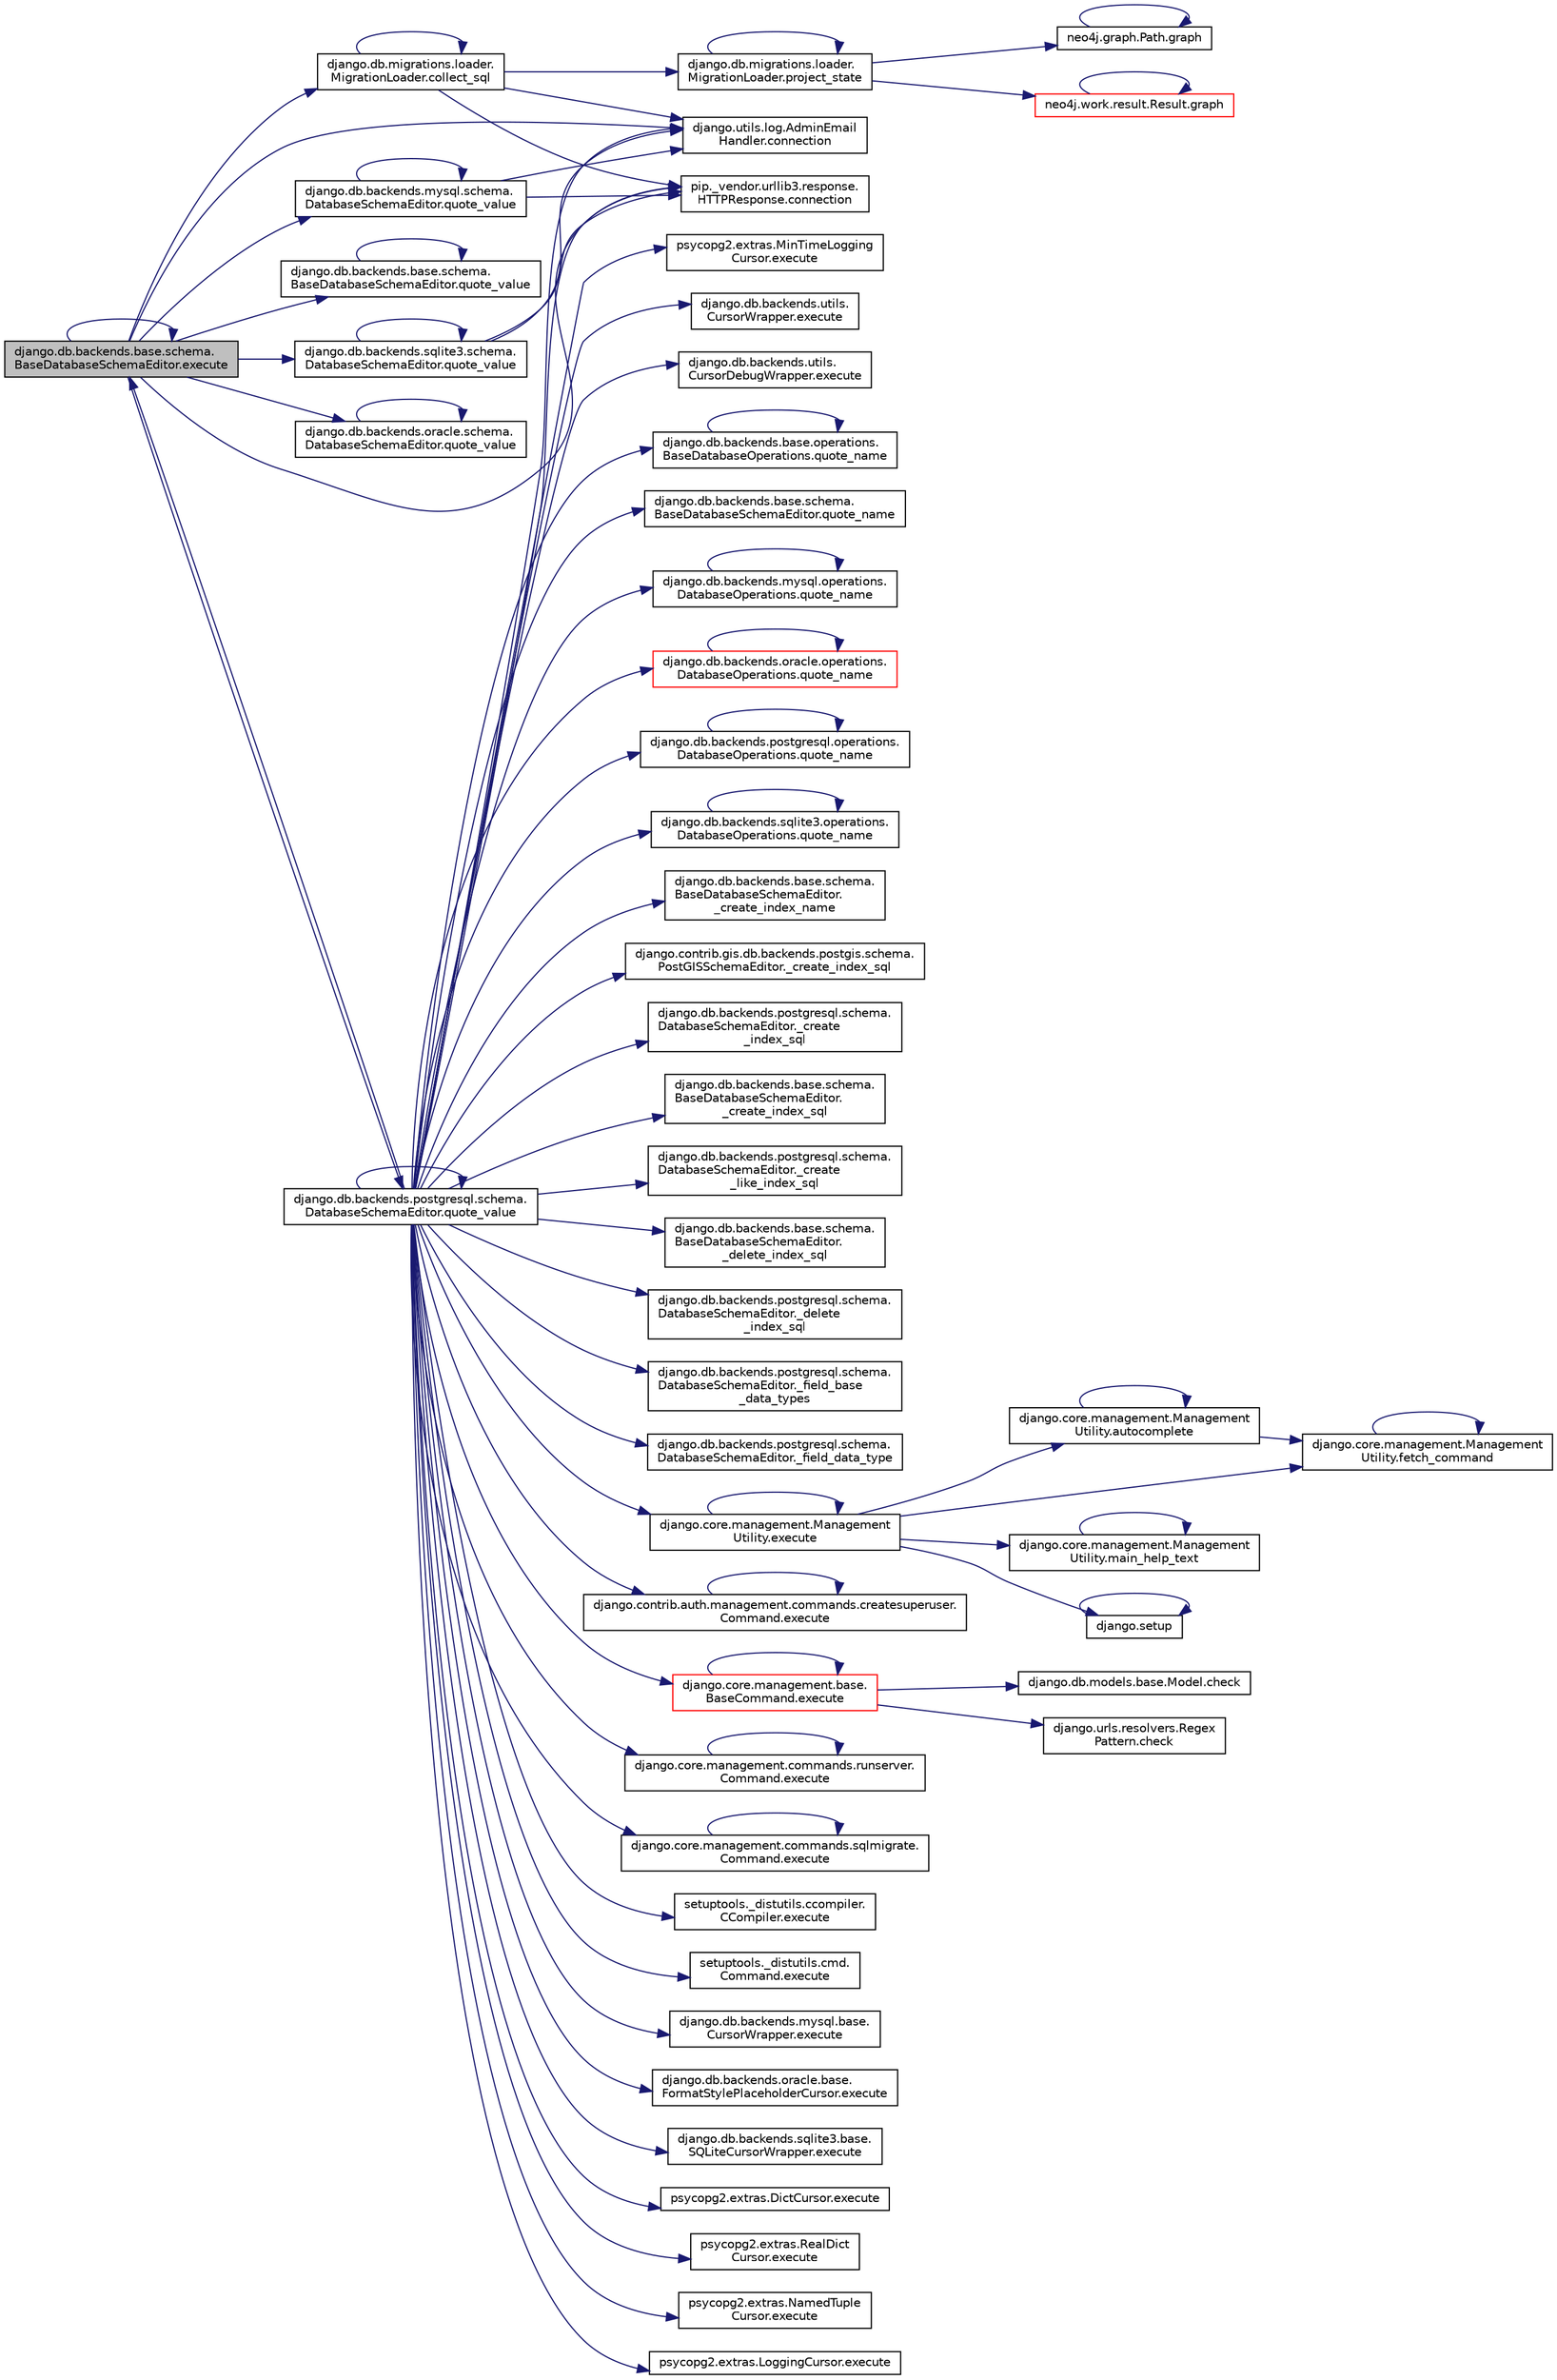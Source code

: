 digraph "django.db.backends.base.schema.BaseDatabaseSchemaEditor.execute"
{
 // LATEX_PDF_SIZE
  edge [fontname="Helvetica",fontsize="10",labelfontname="Helvetica",labelfontsize="10"];
  node [fontname="Helvetica",fontsize="10",shape=record];
  rankdir="LR";
  Node1 [label="django.db.backends.base.schema.\lBaseDatabaseSchemaEditor.execute",height=0.2,width=0.4,color="black", fillcolor="grey75", style="filled", fontcolor="black",tooltip=" "];
  Node1 -> Node2 [color="midnightblue",fontsize="10",style="solid",fontname="Helvetica"];
  Node2 [label="django.db.migrations.loader.\lMigrationLoader.collect_sql",height=0.2,width=0.4,color="black", fillcolor="white", style="filled",URL="$db/d6c/classdjango_1_1db_1_1migrations_1_1loader_1_1_migration_loader.html#ab38b606ddee759101da2d8fec3d32471",tooltip=" "];
  Node2 -> Node2 [color="midnightblue",fontsize="10",style="solid",fontname="Helvetica"];
  Node2 -> Node3 [color="midnightblue",fontsize="10",style="solid",fontname="Helvetica"];
  Node3 [label="django.utils.log.AdminEmail\lHandler.connection",height=0.2,width=0.4,color="black", fillcolor="white", style="filled",URL="$d9/d6a/classdjango_1_1utils_1_1log_1_1_admin_email_handler.html#a07baeac3b7b8c28175cfd3a4a55ba9b5",tooltip=" "];
  Node2 -> Node4 [color="midnightblue",fontsize="10",style="solid",fontname="Helvetica"];
  Node4 [label="pip._vendor.urllib3.response.\lHTTPResponse.connection",height=0.2,width=0.4,color="black", fillcolor="white", style="filled",URL="$dd/d5a/classpip_1_1__vendor_1_1urllib3_1_1response_1_1_h_t_t_p_response.html#a27a88449c366048b39e0a46f78381f1a",tooltip=" "];
  Node2 -> Node5 [color="midnightblue",fontsize="10",style="solid",fontname="Helvetica"];
  Node5 [label="django.db.migrations.loader.\lMigrationLoader.project_state",height=0.2,width=0.4,color="black", fillcolor="white", style="filled",URL="$db/d6c/classdjango_1_1db_1_1migrations_1_1loader_1_1_migration_loader.html#a161a4152fbaedd2acd67a729033a0cc5",tooltip=" "];
  Node5 -> Node6 [color="midnightblue",fontsize="10",style="solid",fontname="Helvetica"];
  Node6 [label="neo4j.graph.Path.graph",height=0.2,width=0.4,color="black", fillcolor="white", style="filled",URL="$d7/d5d/classneo4j_1_1graph_1_1_path.html#a4f94729b6454760ef9df1347afa6698d",tooltip=" "];
  Node6 -> Node6 [color="midnightblue",fontsize="10",style="solid",fontname="Helvetica"];
  Node5 -> Node7 [color="midnightblue",fontsize="10",style="solid",fontname="Helvetica"];
  Node7 [label="neo4j.work.result.Result.graph",height=0.2,width=0.4,color="red", fillcolor="white", style="filled",URL="$d6/d93/classneo4j_1_1work_1_1result_1_1_result.html#a0f9b3fbf831dee83a35665d09ae6fd97",tooltip=" "];
  Node7 -> Node7 [color="midnightblue",fontsize="10",style="solid",fontname="Helvetica"];
  Node5 -> Node5 [color="midnightblue",fontsize="10",style="solid",fontname="Helvetica"];
  Node1 -> Node3 [color="midnightblue",fontsize="10",style="solid",fontname="Helvetica"];
  Node1 -> Node4 [color="midnightblue",fontsize="10",style="solid",fontname="Helvetica"];
  Node1 -> Node1 [color="midnightblue",fontsize="10",style="solid",fontname="Helvetica"];
  Node1 -> Node9 [color="midnightblue",fontsize="10",style="solid",fontname="Helvetica"];
  Node9 [label="django.db.backends.base.schema.\lBaseDatabaseSchemaEditor.quote_value",height=0.2,width=0.4,color="black", fillcolor="white", style="filled",URL="$d7/d55/classdjango_1_1db_1_1backends_1_1base_1_1schema_1_1_base_database_schema_editor.html#a48f89e74fee8b27ffe9b8b853ddc87e1",tooltip=" "];
  Node9 -> Node9 [color="midnightblue",fontsize="10",style="solid",fontname="Helvetica"];
  Node1 -> Node10 [color="midnightblue",fontsize="10",style="solid",fontname="Helvetica"];
  Node10 [label="django.db.backends.mysql.schema.\lDatabaseSchemaEditor.quote_value",height=0.2,width=0.4,color="black", fillcolor="white", style="filled",URL="$d7/d2a/classdjango_1_1db_1_1backends_1_1mysql_1_1schema_1_1_database_schema_editor.html#a8b9561cbd589698869c461aa144c6bcc",tooltip=" "];
  Node10 -> Node3 [color="midnightblue",fontsize="10",style="solid",fontname="Helvetica"];
  Node10 -> Node4 [color="midnightblue",fontsize="10",style="solid",fontname="Helvetica"];
  Node10 -> Node10 [color="midnightblue",fontsize="10",style="solid",fontname="Helvetica"];
  Node1 -> Node11 [color="midnightblue",fontsize="10",style="solid",fontname="Helvetica"];
  Node11 [label="django.db.backends.oracle.schema.\lDatabaseSchemaEditor.quote_value",height=0.2,width=0.4,color="black", fillcolor="white", style="filled",URL="$d7/db6/classdjango_1_1db_1_1backends_1_1oracle_1_1schema_1_1_database_schema_editor.html#a810e4b1b226bab293e110c4b2ba62923",tooltip=" "];
  Node11 -> Node11 [color="midnightblue",fontsize="10",style="solid",fontname="Helvetica"];
  Node1 -> Node12 [color="midnightblue",fontsize="10",style="solid",fontname="Helvetica"];
  Node12 [label="django.db.backends.postgresql.schema.\lDatabaseSchemaEditor.quote_value",height=0.2,width=0.4,color="black", fillcolor="white", style="filled",URL="$d9/d06/classdjango_1_1db_1_1backends_1_1postgresql_1_1schema_1_1_database_schema_editor.html#ac374563bbc58b6159d7d99d9d521fd46",tooltip=" "];
  Node12 -> Node13 [color="midnightblue",fontsize="10",style="solid",fontname="Helvetica"];
  Node13 [label="django.db.backends.base.schema.\lBaseDatabaseSchemaEditor.\l_create_index_name",height=0.2,width=0.4,color="black", fillcolor="white", style="filled",URL="$d7/d55/classdjango_1_1db_1_1backends_1_1base_1_1schema_1_1_base_database_schema_editor.html#ab245646e253d3c9cb283a888f9332fe7",tooltip=" "];
  Node12 -> Node14 [color="midnightblue",fontsize="10",style="solid",fontname="Helvetica"];
  Node14 [label="django.contrib.gis.db.backends.postgis.schema.\lPostGISSchemaEditor._create_index_sql",height=0.2,width=0.4,color="black", fillcolor="white", style="filled",URL="$d1/d2f/classdjango_1_1contrib_1_1gis_1_1db_1_1backends_1_1postgis_1_1schema_1_1_post_g_i_s_schema_editor.html#aa9b5de305eb1122e008e0a390a342152",tooltip=" "];
  Node12 -> Node15 [color="midnightblue",fontsize="10",style="solid",fontname="Helvetica"];
  Node15 [label="django.db.backends.postgresql.schema.\lDatabaseSchemaEditor._create\l_index_sql",height=0.2,width=0.4,color="black", fillcolor="white", style="filled",URL="$d9/d06/classdjango_1_1db_1_1backends_1_1postgresql_1_1schema_1_1_database_schema_editor.html#a564efa213250ded3285dbae8a87404fd",tooltip=" "];
  Node12 -> Node16 [color="midnightblue",fontsize="10",style="solid",fontname="Helvetica"];
  Node16 [label="django.db.backends.base.schema.\lBaseDatabaseSchemaEditor.\l_create_index_sql",height=0.2,width=0.4,color="black", fillcolor="white", style="filled",URL="$d7/d55/classdjango_1_1db_1_1backends_1_1base_1_1schema_1_1_base_database_schema_editor.html#aa5627571ccc7e1bfea80f994fd585f97",tooltip=" "];
  Node12 -> Node17 [color="midnightblue",fontsize="10",style="solid",fontname="Helvetica"];
  Node17 [label="django.db.backends.postgresql.schema.\lDatabaseSchemaEditor._create\l_like_index_sql",height=0.2,width=0.4,color="black", fillcolor="white", style="filled",URL="$d9/d06/classdjango_1_1db_1_1backends_1_1postgresql_1_1schema_1_1_database_schema_editor.html#a33fb815ff38660289720aabba79e0ae9",tooltip=" "];
  Node12 -> Node18 [color="midnightblue",fontsize="10",style="solid",fontname="Helvetica"];
  Node18 [label="django.db.backends.base.schema.\lBaseDatabaseSchemaEditor.\l_delete_index_sql",height=0.2,width=0.4,color="black", fillcolor="white", style="filled",URL="$d7/d55/classdjango_1_1db_1_1backends_1_1base_1_1schema_1_1_base_database_schema_editor.html#a9596b92cc4e0d9c6e7b2e210b8a429eb",tooltip=" "];
  Node12 -> Node19 [color="midnightblue",fontsize="10",style="solid",fontname="Helvetica"];
  Node19 [label="django.db.backends.postgresql.schema.\lDatabaseSchemaEditor._delete\l_index_sql",height=0.2,width=0.4,color="black", fillcolor="white", style="filled",URL="$d9/d06/classdjango_1_1db_1_1backends_1_1postgresql_1_1schema_1_1_database_schema_editor.html#a0f7986c2f1d8d928e58d71c4efe679ed",tooltip=" "];
  Node12 -> Node20 [color="midnightblue",fontsize="10",style="solid",fontname="Helvetica"];
  Node20 [label="django.db.backends.postgresql.schema.\lDatabaseSchemaEditor._field_base\l_data_types",height=0.2,width=0.4,color="black", fillcolor="white", style="filled",URL="$d9/d06/classdjango_1_1db_1_1backends_1_1postgresql_1_1schema_1_1_database_schema_editor.html#a08af1393a62c7e440b3ea69e88d9487d",tooltip=" "];
  Node12 -> Node21 [color="midnightblue",fontsize="10",style="solid",fontname="Helvetica"];
  Node21 [label="django.db.backends.postgresql.schema.\lDatabaseSchemaEditor._field_data_type",height=0.2,width=0.4,color="black", fillcolor="white", style="filled",URL="$d9/d06/classdjango_1_1db_1_1backends_1_1postgresql_1_1schema_1_1_database_schema_editor.html#ad465616527e85e83155db9cbd12ff20d",tooltip=" "];
  Node12 -> Node3 [color="midnightblue",fontsize="10",style="solid",fontname="Helvetica"];
  Node12 -> Node4 [color="midnightblue",fontsize="10",style="solid",fontname="Helvetica"];
  Node12 -> Node22 [color="midnightblue",fontsize="10",style="solid",fontname="Helvetica"];
  Node22 [label="django.core.management.Management\lUtility.execute",height=0.2,width=0.4,color="black", fillcolor="white", style="filled",URL="$dd/dbf/classdjango_1_1core_1_1management_1_1_management_utility.html#a0ce04752f34bec18d58356f1bda05b74",tooltip=" "];
  Node22 -> Node23 [color="midnightblue",fontsize="10",style="solid",fontname="Helvetica"];
  Node23 [label="django.core.management.Management\lUtility.autocomplete",height=0.2,width=0.4,color="black", fillcolor="white", style="filled",URL="$dd/dbf/classdjango_1_1core_1_1management_1_1_management_utility.html#a27cf35c93ef6b4bbfeb562aa44284f29",tooltip=" "];
  Node23 -> Node23 [color="midnightblue",fontsize="10",style="solid",fontname="Helvetica"];
  Node23 -> Node24 [color="midnightblue",fontsize="10",style="solid",fontname="Helvetica"];
  Node24 [label="django.core.management.Management\lUtility.fetch_command",height=0.2,width=0.4,color="black", fillcolor="white", style="filled",URL="$dd/dbf/classdjango_1_1core_1_1management_1_1_management_utility.html#ad950c814ba4ec750697ad0c3abe16015",tooltip=" "];
  Node24 -> Node24 [color="midnightblue",fontsize="10",style="solid",fontname="Helvetica"];
  Node22 -> Node22 [color="midnightblue",fontsize="10",style="solid",fontname="Helvetica"];
  Node22 -> Node24 [color="midnightblue",fontsize="10",style="solid",fontname="Helvetica"];
  Node22 -> Node25 [color="midnightblue",fontsize="10",style="solid",fontname="Helvetica"];
  Node25 [label="django.core.management.Management\lUtility.main_help_text",height=0.2,width=0.4,color="black", fillcolor="white", style="filled",URL="$dd/dbf/classdjango_1_1core_1_1management_1_1_management_utility.html#a072b20f8b27c6b24d7ba1c5c0f5336d5",tooltip=" "];
  Node25 -> Node25 [color="midnightblue",fontsize="10",style="solid",fontname="Helvetica"];
  Node22 -> Node26 [color="midnightblue",fontsize="10",style="solid",fontname="Helvetica"];
  Node26 [label="django.setup",height=0.2,width=0.4,color="black", fillcolor="white", style="filled",URL="$d6/dd8/namespacedjango.html#ab9142626e5511e33ce016b26438f6f2d",tooltip=" "];
  Node26 -> Node26 [color="midnightblue",fontsize="10",style="solid",fontname="Helvetica"];
  Node12 -> Node27 [color="midnightblue",fontsize="10",style="solid",fontname="Helvetica"];
  Node27 [label="django.contrib.auth.management.commands.createsuperuser.\lCommand.execute",height=0.2,width=0.4,color="black", fillcolor="white", style="filled",URL="$d7/d51/classdjango_1_1contrib_1_1auth_1_1management_1_1commands_1_1createsuperuser_1_1_command.html#ac58857ddf6131c17f95cee20e304d97b",tooltip=" "];
  Node27 -> Node27 [color="midnightblue",fontsize="10",style="solid",fontname="Helvetica"];
  Node12 -> Node28 [color="midnightblue",fontsize="10",style="solid",fontname="Helvetica"];
  Node28 [label="django.core.management.base.\lBaseCommand.execute",height=0.2,width=0.4,color="red", fillcolor="white", style="filled",URL="$db/da3/classdjango_1_1core_1_1management_1_1base_1_1_base_command.html#a900029c213c1456bbd6f8e5b8ead2201",tooltip=" "];
  Node28 -> Node29 [color="midnightblue",fontsize="10",style="solid",fontname="Helvetica"];
  Node29 [label="django.db.models.base.Model.check",height=0.2,width=0.4,color="black", fillcolor="white", style="filled",URL="$da/d39/classdjango_1_1db_1_1models_1_1base_1_1_model.html#a304e3349914d12511b57a69839bfe61e",tooltip=" "];
  Node28 -> Node30 [color="midnightblue",fontsize="10",style="solid",fontname="Helvetica"];
  Node30 [label="django.urls.resolvers.Regex\lPattern.check",height=0.2,width=0.4,color="black", fillcolor="white", style="filled",URL="$de/dca/classdjango_1_1urls_1_1resolvers_1_1_regex_pattern.html#a58f6bbf5529d59022846d5c88f3bbd17",tooltip=" "];
  Node28 -> Node28 [color="midnightblue",fontsize="10",style="solid",fontname="Helvetica"];
  Node12 -> Node2575 [color="midnightblue",fontsize="10",style="solid",fontname="Helvetica"];
  Node2575 [label="django.core.management.commands.runserver.\lCommand.execute",height=0.2,width=0.4,color="black", fillcolor="white", style="filled",URL="$d7/de0/classdjango_1_1core_1_1management_1_1commands_1_1runserver_1_1_command.html#a715bfb079726baeadd606f17cb81ce68",tooltip=" "];
  Node2575 -> Node2575 [color="midnightblue",fontsize="10",style="solid",fontname="Helvetica"];
  Node12 -> Node2576 [color="midnightblue",fontsize="10",style="solid",fontname="Helvetica"];
  Node2576 [label="django.core.management.commands.sqlmigrate.\lCommand.execute",height=0.2,width=0.4,color="black", fillcolor="white", style="filled",URL="$d0/d74/classdjango_1_1core_1_1management_1_1commands_1_1sqlmigrate_1_1_command.html#a3393528eaa1c0fe61783f0f68b866ca6",tooltip=" "];
  Node2576 -> Node2576 [color="midnightblue",fontsize="10",style="solid",fontname="Helvetica"];
  Node12 -> Node2577 [color="midnightblue",fontsize="10",style="solid",fontname="Helvetica"];
  Node2577 [label="setuptools._distutils.ccompiler.\lCCompiler.execute",height=0.2,width=0.4,color="black", fillcolor="white", style="filled",URL="$d0/daa/classsetuptools_1_1__distutils_1_1ccompiler_1_1_c_compiler.html#a059c30925767dc96430ad63008871ac1",tooltip=" "];
  Node12 -> Node2578 [color="midnightblue",fontsize="10",style="solid",fontname="Helvetica"];
  Node2578 [label="setuptools._distutils.cmd.\lCommand.execute",height=0.2,width=0.4,color="black", fillcolor="white", style="filled",URL="$dd/df5/classsetuptools_1_1__distutils_1_1cmd_1_1_command.html#aa15b5cefcab5f7c3de4f87976d647744",tooltip=" "];
  Node12 -> Node2579 [color="midnightblue",fontsize="10",style="solid",fontname="Helvetica"];
  Node2579 [label="django.db.backends.mysql.base.\lCursorWrapper.execute",height=0.2,width=0.4,color="black", fillcolor="white", style="filled",URL="$de/d61/classdjango_1_1db_1_1backends_1_1mysql_1_1base_1_1_cursor_wrapper.html#a8df9e0e654602d65023eedf23e91cbf8",tooltip=" "];
  Node12 -> Node2580 [color="midnightblue",fontsize="10",style="solid",fontname="Helvetica"];
  Node2580 [label="django.db.backends.oracle.base.\lFormatStylePlaceholderCursor.execute",height=0.2,width=0.4,color="black", fillcolor="white", style="filled",URL="$d5/daa/classdjango_1_1db_1_1backends_1_1oracle_1_1base_1_1_format_style_placeholder_cursor.html#a71fe93bed5ba6477dc1b7bc2488037e9",tooltip=" "];
  Node12 -> Node2581 [color="midnightblue",fontsize="10",style="solid",fontname="Helvetica"];
  Node2581 [label="django.db.backends.sqlite3.base.\lSQLiteCursorWrapper.execute",height=0.2,width=0.4,color="black", fillcolor="white", style="filled",URL="$d6/dbf/classdjango_1_1db_1_1backends_1_1sqlite3_1_1base_1_1_s_q_lite_cursor_wrapper.html#a35e15973415d4434eb773f8163ab371f",tooltip=" "];
  Node12 -> Node2582 [color="midnightblue",fontsize="10",style="solid",fontname="Helvetica"];
  Node2582 [label="psycopg2.extras.DictCursor.execute",height=0.2,width=0.4,color="black", fillcolor="white", style="filled",URL="$d7/d15/classpsycopg2_1_1extras_1_1_dict_cursor.html#ad9efe2b44abb6d5b6014f6a3a12c3dcf",tooltip=" "];
  Node12 -> Node2583 [color="midnightblue",fontsize="10",style="solid",fontname="Helvetica"];
  Node2583 [label="psycopg2.extras.RealDict\lCursor.execute",height=0.2,width=0.4,color="black", fillcolor="white", style="filled",URL="$d7/dd8/classpsycopg2_1_1extras_1_1_real_dict_cursor.html#a108e4fee763a62f75766fb658f0dd45b",tooltip=" "];
  Node12 -> Node2584 [color="midnightblue",fontsize="10",style="solid",fontname="Helvetica"];
  Node2584 [label="psycopg2.extras.NamedTuple\lCursor.execute",height=0.2,width=0.4,color="black", fillcolor="white", style="filled",URL="$df/dd4/classpsycopg2_1_1extras_1_1_named_tuple_cursor.html#a5012e86f568b964ea64ab0dfc8c267a4",tooltip=" "];
  Node12 -> Node2585 [color="midnightblue",fontsize="10",style="solid",fontname="Helvetica"];
  Node2585 [label="psycopg2.extras.LoggingCursor.execute",height=0.2,width=0.4,color="black", fillcolor="white", style="filled",URL="$d3/de0/classpsycopg2_1_1extras_1_1_logging_cursor.html#a71b2977057eb3bec2aef9d785b014a6d",tooltip=" "];
  Node12 -> Node2586 [color="midnightblue",fontsize="10",style="solid",fontname="Helvetica"];
  Node2586 [label="psycopg2.extras.MinTimeLogging\lCursor.execute",height=0.2,width=0.4,color="black", fillcolor="white", style="filled",URL="$d7/d45/classpsycopg2_1_1extras_1_1_min_time_logging_cursor.html#a4d611bdc2deb502d0a14c3139ad5349a",tooltip=" "];
  Node12 -> Node1 [color="midnightblue",fontsize="10",style="solid",fontname="Helvetica"];
  Node12 -> Node2587 [color="midnightblue",fontsize="10",style="solid",fontname="Helvetica"];
  Node2587 [label="django.db.backends.utils.\lCursorWrapper.execute",height=0.2,width=0.4,color="black", fillcolor="white", style="filled",URL="$da/d95/classdjango_1_1db_1_1backends_1_1utils_1_1_cursor_wrapper.html#a20377aa919c13487444fc89beaf54cba",tooltip=" "];
  Node12 -> Node2588 [color="midnightblue",fontsize="10",style="solid",fontname="Helvetica"];
  Node2588 [label="django.db.backends.utils.\lCursorDebugWrapper.execute",height=0.2,width=0.4,color="black", fillcolor="white", style="filled",URL="$d2/d87/classdjango_1_1db_1_1backends_1_1utils_1_1_cursor_debug_wrapper.html#a2553a002bec41b4c345c435fe8a44ff6",tooltip=" "];
  Node12 -> Node5519 [color="midnightblue",fontsize="10",style="solid",fontname="Helvetica"];
  Node5519 [label="django.db.backends.base.operations.\lBaseDatabaseOperations.quote_name",height=0.2,width=0.4,color="black", fillcolor="white", style="filled",URL="$dd/dc3/classdjango_1_1db_1_1backends_1_1base_1_1operations_1_1_base_database_operations.html#a1317b39ef52de75f263c05a7e9a77323",tooltip=" "];
  Node5519 -> Node5519 [color="midnightblue",fontsize="10",style="solid",fontname="Helvetica"];
  Node12 -> Node5520 [color="midnightblue",fontsize="10",style="solid",fontname="Helvetica"];
  Node5520 [label="django.db.backends.base.schema.\lBaseDatabaseSchemaEditor.quote_name",height=0.2,width=0.4,color="black", fillcolor="white", style="filled",URL="$d7/d55/classdjango_1_1db_1_1backends_1_1base_1_1schema_1_1_base_database_schema_editor.html#ae84ebd5d3b095cb3433d2d7ce1c2e4e7",tooltip=" "];
  Node12 -> Node5521 [color="midnightblue",fontsize="10",style="solid",fontname="Helvetica"];
  Node5521 [label="django.db.backends.mysql.operations.\lDatabaseOperations.quote_name",height=0.2,width=0.4,color="black", fillcolor="white", style="filled",URL="$d6/d0c/classdjango_1_1db_1_1backends_1_1mysql_1_1operations_1_1_database_operations.html#a7584036904817b70a1483201fee4b31c",tooltip=" "];
  Node5521 -> Node5521 [color="midnightblue",fontsize="10",style="solid",fontname="Helvetica"];
  Node12 -> Node5522 [color="midnightblue",fontsize="10",style="solid",fontname="Helvetica"];
  Node5522 [label="django.db.backends.oracle.operations.\lDatabaseOperations.quote_name",height=0.2,width=0.4,color="red", fillcolor="white", style="filled",URL="$da/dc4/classdjango_1_1db_1_1backends_1_1oracle_1_1operations_1_1_database_operations.html#af2f72bca418dacfb0ec7c04a36ba1866",tooltip=" "];
  Node5522 -> Node5522 [color="midnightblue",fontsize="10",style="solid",fontname="Helvetica"];
  Node12 -> Node5528 [color="midnightblue",fontsize="10",style="solid",fontname="Helvetica"];
  Node5528 [label="django.db.backends.postgresql.operations.\lDatabaseOperations.quote_name",height=0.2,width=0.4,color="black", fillcolor="white", style="filled",URL="$df/d25/classdjango_1_1db_1_1backends_1_1postgresql_1_1operations_1_1_database_operations.html#aa7d4385eb15e3368465fe5fd816c9c1f",tooltip=" "];
  Node5528 -> Node5528 [color="midnightblue",fontsize="10",style="solid",fontname="Helvetica"];
  Node12 -> Node5529 [color="midnightblue",fontsize="10",style="solid",fontname="Helvetica"];
  Node5529 [label="django.db.backends.sqlite3.operations.\lDatabaseOperations.quote_name",height=0.2,width=0.4,color="black", fillcolor="white", style="filled",URL="$da/d34/classdjango_1_1db_1_1backends_1_1sqlite3_1_1operations_1_1_database_operations.html#a5dc666b9fb16a53d22e56e447558d8dd",tooltip=" "];
  Node5529 -> Node5529 [color="midnightblue",fontsize="10",style="solid",fontname="Helvetica"];
  Node12 -> Node12 [color="midnightblue",fontsize="10",style="solid",fontname="Helvetica"];
  Node1 -> Node5530 [color="midnightblue",fontsize="10",style="solid",fontname="Helvetica"];
  Node5530 [label="django.db.backends.sqlite3.schema.\lDatabaseSchemaEditor.quote_value",height=0.2,width=0.4,color="black", fillcolor="white", style="filled",URL="$d0/dfb/classdjango_1_1db_1_1backends_1_1sqlite3_1_1schema_1_1_database_schema_editor.html#ae95f4a68fc71069ec7bf71a53472e29f",tooltip=" "];
  Node5530 -> Node3 [color="midnightblue",fontsize="10",style="solid",fontname="Helvetica"];
  Node5530 -> Node4 [color="midnightblue",fontsize="10",style="solid",fontname="Helvetica"];
  Node5530 -> Node5530 [color="midnightblue",fontsize="10",style="solid",fontname="Helvetica"];
}
